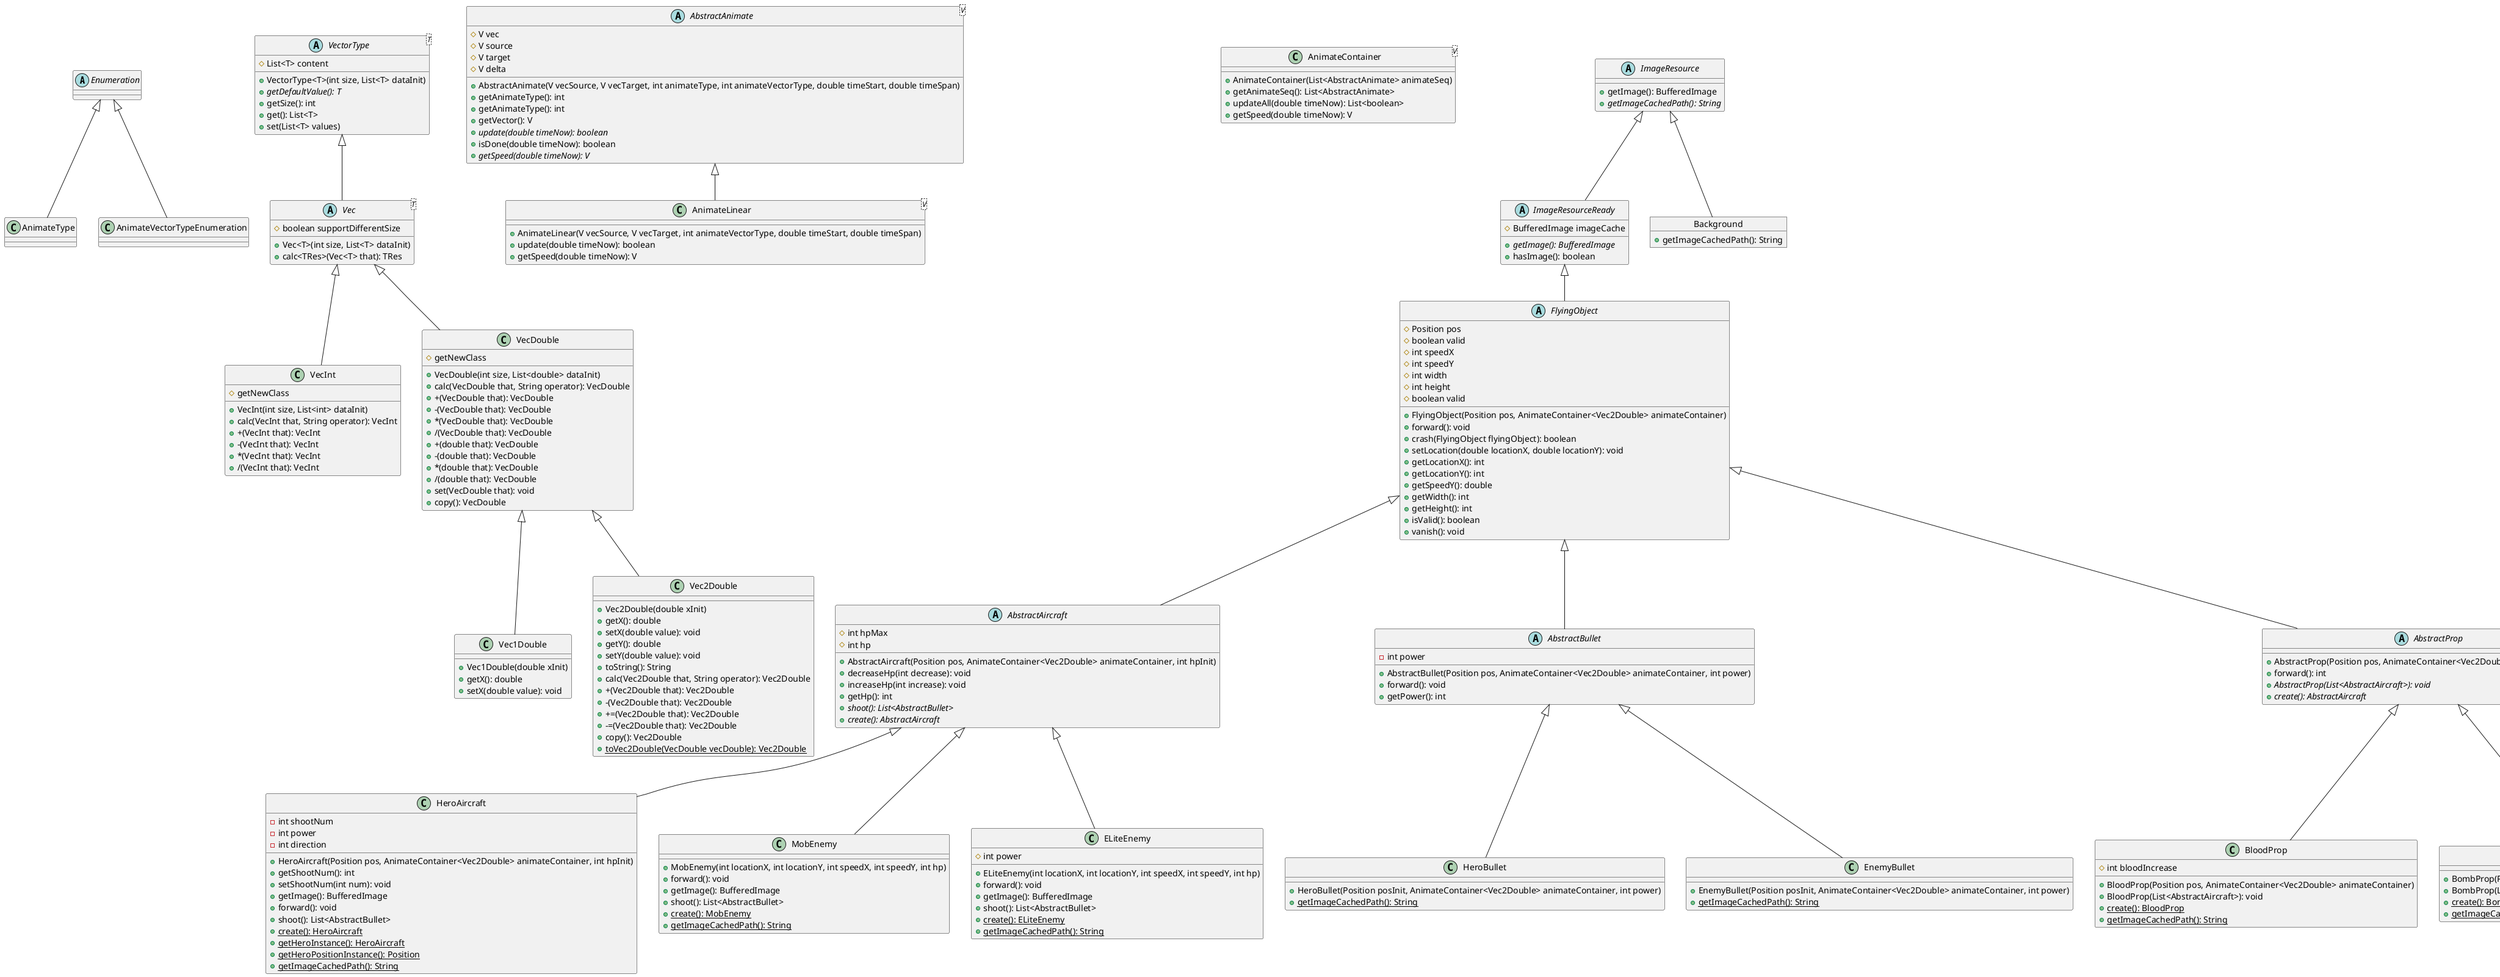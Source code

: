 @startuml
'https: //plantuml.com/class-diagram

abstract class Enumeration

abstract class VectorType<T> {
    # List<T> content
    + VectorType<T>(int size, List<T> dataInit)
    + {abstract} getDefaultValue(): T
    + getSize(): int
    + get(): List<T>
    + set(List<T> values)
}

abstract class Vec<T> {
    # boolean supportDifferentSize
    + Vec<T>(int size, List<T> dataInit)
    + calc<TRes>(Vec<T> that): TRes
}
VectorType <|-- Vec

class VecInt {
    # getNewClass
    + VecInt(int size, List<int> dataInit)
    + calc(VecInt that, String operator): VecInt
    + +(VecInt that): VecInt
    + -(VecInt that): VecInt
    + *(VecInt that): VecInt
    + /(VecInt that): VecInt
}
Vec <|-- VecInt

class VecDouble {
    # getNewClass
    + VecDouble(int size, List<double> dataInit)
    + calc(VecDouble that, String operator): VecDouble
    + +(VecDouble that): VecDouble
    + -(VecDouble that): VecDouble
    + *(VecDouble that): VecDouble
    + /(VecDouble that): VecDouble
    + +(double that): VecDouble
    + -(double that): VecDouble
    + *(double that): VecDouble
    + /(double that): VecDouble
    + set(VecDouble that): void
    + copy(): VecDouble
}
Vec <|-- VecDouble

class Vec1Double {
    + Vec1Double(double xInit)
    + getX(): double
    + setX(double value): void
}
VecDouble <|-- Vec1Double

class Vec2Double {
    + Vec2Double(double xInit)
    + getX(): double
    + setX(double value): void
    + getY(): double
    + setY(double value): void
    + toString(): String
    + calc(Vec2Double that, String operator): Vec2Double
    + +(Vec2Double that): Vec2Double
    + -(Vec2Double that): Vec2Double
    + +=(Vec2Double that): Vec2Double
    + -=(Vec2Double that): Vec2Double
    + copy(): Vec2Double
    + {static} toVec2Double(VecDouble vecDouble): Vec2Double
}
VecDouble <|-- Vec2Double

class AnimateType
Enumeration <|-- AnimateType

class AnimateVectorTypeEnumeration
Enumeration <|-- AnimateVectorTypeEnumeration

abstract class AbstractAnimate<V> {
    # V vec
    # V source
    # V target
    # V delta
    + AbstractAnimate(V vecSource, V vecTarget, int animateType, int animateVectorType, double timeStart, double timeSpan)
    + getAnimateType(): int
    + getAnimateType(): int
    + getVector(): V
    + {abstract} update(double timeNow): boolean
    + isDone(double timeNow): boolean
    + {abstract} getSpeed(double timeNow): V
}

class AnimateLinear<V> {
    + AnimateLinear(V vecSource, V vecTarget, int animateVectorType, double timeStart, double timeSpan)
    + update(double timeNow): boolean
    + getSpeed(double timeNow): V
}
AbstractAnimate <|-- AnimateLinear

class AnimateContainer<V> {
    + AnimateContainer(List<AbstractAnimate> animateSeq)
    + getAnimateSeq(): List<AbstractAnimate>
    + updateAll(double timeNow): List<boolean>
    + getSpeed(double timeNow): V
}

abstract class ImageResourceReady {
    + {abstract} getImage(): BufferedImage
    + hasImage(): boolean
    # BufferedImage imageCache
}

abstract class ImageResource {
    + getImage(): BufferedImage
    + {abstract} getImageCachedPath(): String
}
ImageResource <|-- ImageResourceReady

object Background {
    + getImageCachedPath(): String
}
ImageResource <|-- Background

abstract class FlyingObject {
    # Position pos
    # boolean valid
    # int speedX
    # int speedY
    # int width
    # int height
    # boolean valid

    + FlyingObject(Position pos, AnimateContainer<Vec2Double> animateContainer)
    + forward(): void
    + crash(FlyingObject flyingObject): boolean
    + setLocation(double locationX, double locationY): void
    + getLocationX(): int
    + getLocationY(): int
    + getSpeedY(): double
    + getWidth(): int
    + getHeight(): int
    + isValid(): boolean
    + vanish(): void
}
ImageResourceReady <|-- FlyingObject

abstract class AbstractAircraft {
	# int hpMax
    # int hp
    + AbstractAircraft(Position pos, AnimateContainer<Vec2Double> animateContainer, int hpInit)
    + decreaseHp(int decrease): void
    + increaseHp(int increase): void
    + getHp(): int
    + {abstract} shoot(): List<AbstractBullet>
    + {abstract} create(): AbstractAircraft
}
FlyingObject <|-- AbstractAircraft

class HeroAircraft {
    - int shootNum
    - int power
    - int direction
    + HeroAircraft(Position pos, AnimateContainer<Vec2Double> animateContainer, int hpInit)
    + getShootNum(): int
    + setShootNum(int num): void
    + getImage(): BufferedImage
    + forward(): void
    + shoot(): List<AbstractBullet>
    + {static} create(): HeroAircraft
    + {static} getHeroInstance(): HeroAircraft
    + {static} getHeroPositionInstance(): Position
    + {static} getImageCachedPath(): String
}
AbstractAircraft <|-- HeroAircraft

class MobEnemy {
    + MobEnemy(int locationX, int locationY, int speedX, int speedY, int hp)
    + forward(): void
    + getImage(): BufferedImage
    + shoot(): List<AbstractBullet>
    + {static} create(): MobEnemy
    + {static} getImageCachedPath(): String
}
AbstractAircraft <|-- MobEnemy

class ELiteEnemy {
    # int power
    + ELiteEnemy(int locationX, int locationY, int speedX, int speedY, int hp)
    + forward(): void
    + getImage(): BufferedImage
    + shoot(): List<AbstractBullet>
    + {static} create(): ELiteEnemy
    + {static} getImageCachedPath(): String
}
AbstractAircraft <|-- ELiteEnemy

abstract class AbstractBullet {
    - int power
    + AbstractBullet(Position pos, AnimateContainer<Vec2Double> animateContainer, int power)
    + forward(): void
	+ getPower(): int
}
FlyingObject <|-- AbstractBullet

class HeroBullet {
    + HeroBullet(Position posInit, AnimateContainer<Vec2Double> animateContainer, int power)
    + {static} getImageCachedPath(): String
}
AbstractBullet <|-- HeroBullet

class EnemyBullet {
    + EnemyBullet(Position posInit, AnimateContainer<Vec2Double> animateContainer, int power)
    + {static} getImageCachedPath(): String
}
AbstractBullet <|-- EnemyBullet

abstract class AbstractProp {
	+ AbstractProp(Position pos, AnimateContainer<Vec2Double> animateContainer)
    + forward(): int
    + {abstract} AbstractProp(List<AbstractAircraft>): void
    + {abstract} create(): AbstractAircraft
}
FlyingObject <|-- AbstractProp

class BloodProp {
    # int bloodIncrease
    + BloodProp(Position pos, AnimateContainer<Vec2Double> animateContainer)
    + BloodProp(List<AbstractAircraft>): void
    + {static} create(): BloodProp
    + {static} getImageCachedPath(): String
}
AbstractProp <|-- BloodProp

class BombProp {
    + BombProp(Position pos, AnimateContainer<Vec2Double> animateContainer)
    + BombProp(List<AbstractAircraft>): void
    + {static} create(): BombProp
    + {static} getImageCachedPath(): String
}
AbstractProp <|-- BombProp

class BulletProp {
    + BulletProp(Position pos, AnimateContainer<Vec2Double> animateContainer)
    + BulletProp(List<AbstractAircraft>): void
    + {static} create(): BulletProp
    + {static} getImageCachedPath(): String
}
AbstractProp <|-- BulletProp

@enduml
